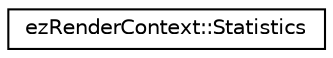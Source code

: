 digraph "Graphical Class Hierarchy"
{
 // LATEX_PDF_SIZE
  edge [fontname="Helvetica",fontsize="10",labelfontname="Helvetica",labelfontsize="10"];
  node [fontname="Helvetica",fontsize="10",shape=record];
  rankdir="LR";
  Node0 [label="ezRenderContext::Statistics",height=0.2,width=0.4,color="black", fillcolor="white", style="filled",URL="$db/dee/structez_render_context_1_1_statistics.htm",tooltip=" "];
}
